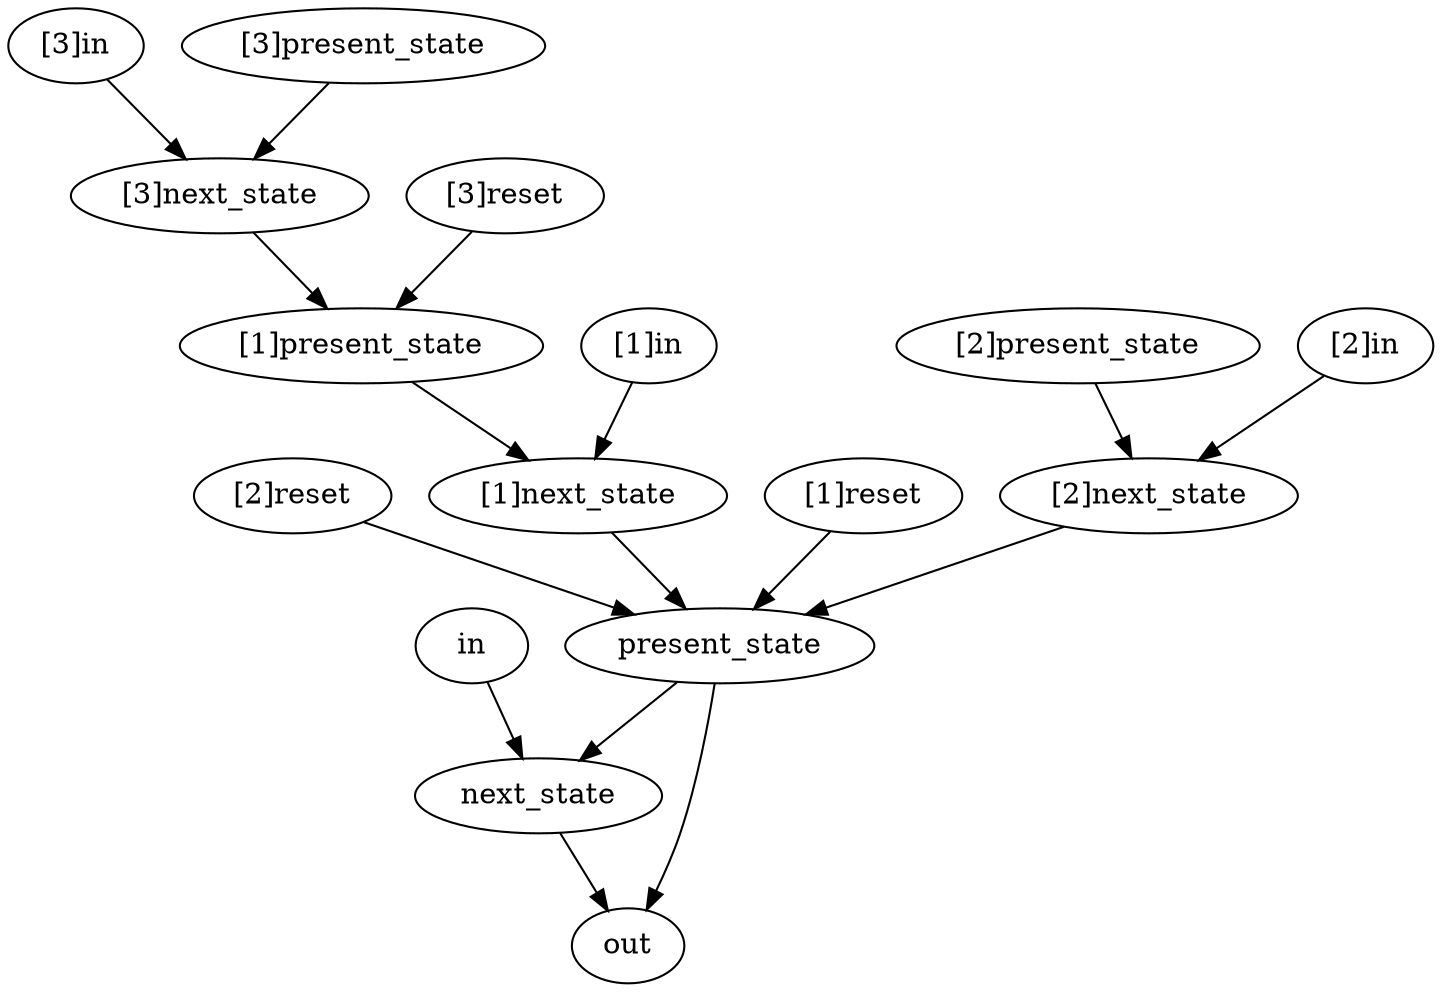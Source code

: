 strict digraph "" {
	"[2]next_state"	[complexity=6,
		importance=2.54822308411,
		rank=0.424703847351];
	present_state	[complexity=4,
		importance=2.26395930447,
		rank=0.565989826117];
	"[2]next_state" -> present_state;
	"[2]reset"	[complexity=5,
		importance=4.64974595844,
		rank=0.929949191688];
	"[2]reset" -> present_state;
	"[3]in"	[complexity=10,
		importance=14.3756364834,
		rank=1.43756364834];
	"[3]next_state"	[complexity=8,
		importance=3.56345228348,
		rank=0.445431535435];
	"[3]in" -> "[3]next_state";
	"[2]present_state"	[complexity=7,
		importance=10.4466996363,
		rank=1.49238566232];
	"[2]present_state" -> "[2]next_state";
	"[1]next_state"	[complexity=5,
		importance=0.756345301,
		rank=0.1512690602];
	"[1]next_state" -> present_state;
	"[3]present_state"	[complexity=9,
		importance=14.5076164338,
		rank=1.61195738153];
	"[3]present_state" -> "[3]next_state";
	"[1]present_state"	[complexity=6,
		importance=3.27918850384,
		rank=0.546531417307];
	"[1]present_state" -> "[1]next_state";
	"[1]in"	[complexity=7,
		importance=3.1472085535,
		rank=0.449601221929];
	"[1]in" -> "[1]next_state";
	"[3]next_state" -> "[1]present_state";
	"[2]in"	[complexity=8,
		importance=10.3147196859,
		rank=1.28933996074];
	"[2]in" -> "[2]next_state";
	out	[complexity=0,
		importance=0.218274221519,
		rank=0.0];
	present_state -> out;
	next_state	[complexity=3,
		importance=0.502538001156,
		rank=0.167512667052];
	present_state -> next_state;
	in	[complexity=5,
		importance=2.13197935413,
		rank=0.426395870825];
	in -> next_state;
	"[1]reset"	[complexity=4,
		importance=1.06599039223,
		rank=0.266497598056];
	"[1]reset" -> present_state;
	"[3]reset"	[complexity=7,
		importance=6.68020435719,
		rank=0.95431490817];
	"[3]reset" -> "[1]present_state";
	next_state -> out;
}
